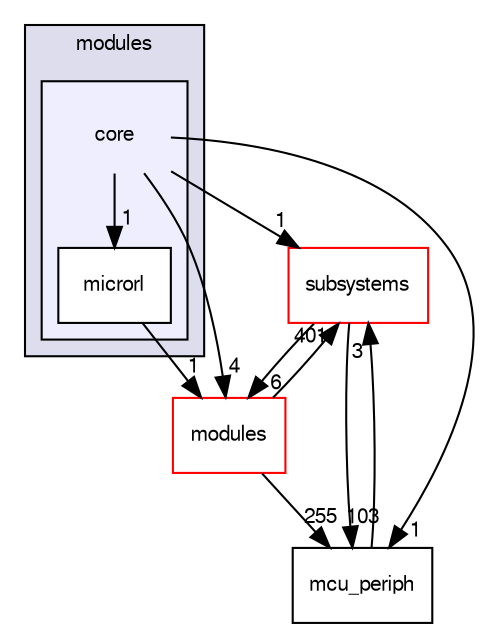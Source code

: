 digraph "sw/airborne/arch/chibios/modules/core" {
  compound=true
  node [ fontsize="10", fontname="FreeSans"];
  edge [ labelfontsize="10", labelfontname="FreeSans"];
  subgraph clusterdir_b90ea24ba107b1eee04b94e35b69f47b {
    graph [ bgcolor="#ddddee", pencolor="black", label="modules" fontname="FreeSans", fontsize="10", URL="dir_b90ea24ba107b1eee04b94e35b69f47b.html"]
  subgraph clusterdir_51637bc44748ed5b809b240786ff8f0c {
    graph [ bgcolor="#eeeeff", pencolor="black", label="" URL="dir_51637bc44748ed5b809b240786ff8f0c.html"];
    dir_51637bc44748ed5b809b240786ff8f0c [shape=plaintext label="core"];
    dir_8a94a3017f001d7382be20786ab3f042 [shape=box label="microrl" color="black" fillcolor="white" style="filled" URL="dir_8a94a3017f001d7382be20786ab3f042.html"];
  }
  }
  dir_12d6ec7aac5a4a9b8cee17e35022d7c7 [shape=box label="subsystems" fillcolor="white" style="filled" color="red" URL="dir_12d6ec7aac5a4a9b8cee17e35022d7c7.html"];
  dir_1ca43f6a116d741d80fb1d0555a2b198 [shape=box label="mcu_periph" URL="dir_1ca43f6a116d741d80fb1d0555a2b198.html"];
  dir_c2abcdd6ccb39c3582929c0e3f5651c2 [shape=box label="modules" fillcolor="white" style="filled" color="red" URL="dir_c2abcdd6ccb39c3582929c0e3f5651c2.html"];
  dir_8a94a3017f001d7382be20786ab3f042->dir_c2abcdd6ccb39c3582929c0e3f5651c2 [headlabel="1", labeldistance=1.5 headhref="dir_000018_000046.html"];
  dir_12d6ec7aac5a4a9b8cee17e35022d7c7->dir_1ca43f6a116d741d80fb1d0555a2b198 [headlabel="103", labeldistance=1.5 headhref="dir_000051_000120.html"];
  dir_12d6ec7aac5a4a9b8cee17e35022d7c7->dir_c2abcdd6ccb39c3582929c0e3f5651c2 [headlabel="6", labeldistance=1.5 headhref="dir_000051_000046.html"];
  dir_1ca43f6a116d741d80fb1d0555a2b198->dir_12d6ec7aac5a4a9b8cee17e35022d7c7 [headlabel="3", labeldistance=1.5 headhref="dir_000120_000051.html"];
  dir_51637bc44748ed5b809b240786ff8f0c->dir_8a94a3017f001d7382be20786ab3f042 [headlabel="1", labeldistance=1.5 headhref="dir_000017_000018.html"];
  dir_51637bc44748ed5b809b240786ff8f0c->dir_12d6ec7aac5a4a9b8cee17e35022d7c7 [headlabel="1", labeldistance=1.5 headhref="dir_000017_000051.html"];
  dir_51637bc44748ed5b809b240786ff8f0c->dir_1ca43f6a116d741d80fb1d0555a2b198 [headlabel="1", labeldistance=1.5 headhref="dir_000017_000120.html"];
  dir_51637bc44748ed5b809b240786ff8f0c->dir_c2abcdd6ccb39c3582929c0e3f5651c2 [headlabel="4", labeldistance=1.5 headhref="dir_000017_000046.html"];
  dir_c2abcdd6ccb39c3582929c0e3f5651c2->dir_12d6ec7aac5a4a9b8cee17e35022d7c7 [headlabel="401", labeldistance=1.5 headhref="dir_000046_000051.html"];
  dir_c2abcdd6ccb39c3582929c0e3f5651c2->dir_1ca43f6a116d741d80fb1d0555a2b198 [headlabel="255", labeldistance=1.5 headhref="dir_000046_000120.html"];
}
